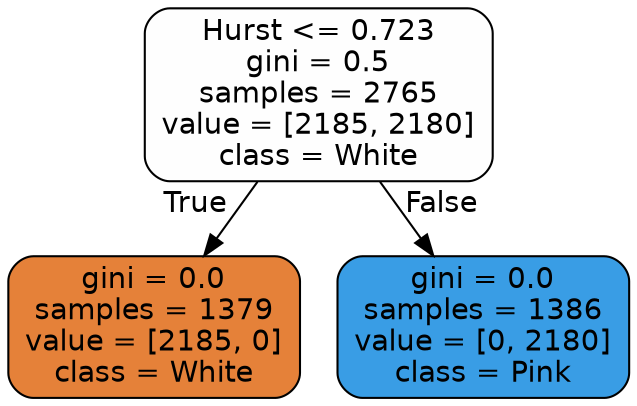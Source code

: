 digraph Tree {
node [shape=box, style="filled, rounded", color="black", fontname=helvetica] ;
edge [fontname=helvetica] ;
0 [label="Hurst <= 0.723\ngini = 0.5\nsamples = 2765\nvalue = [2185, 2180]\nclass = White", fillcolor="#e5813901"] ;
1 [label="gini = 0.0\nsamples = 1379\nvalue = [2185, 0]\nclass = White", fillcolor="#e58139ff"] ;
0 -> 1 [labeldistance=2.5, labelangle=45, headlabel="True"] ;
2 [label="gini = 0.0\nsamples = 1386\nvalue = [0, 2180]\nclass = Pink", fillcolor="#399de5ff"] ;
0 -> 2 [labeldistance=2.5, labelangle=-45, headlabel="False"] ;
}